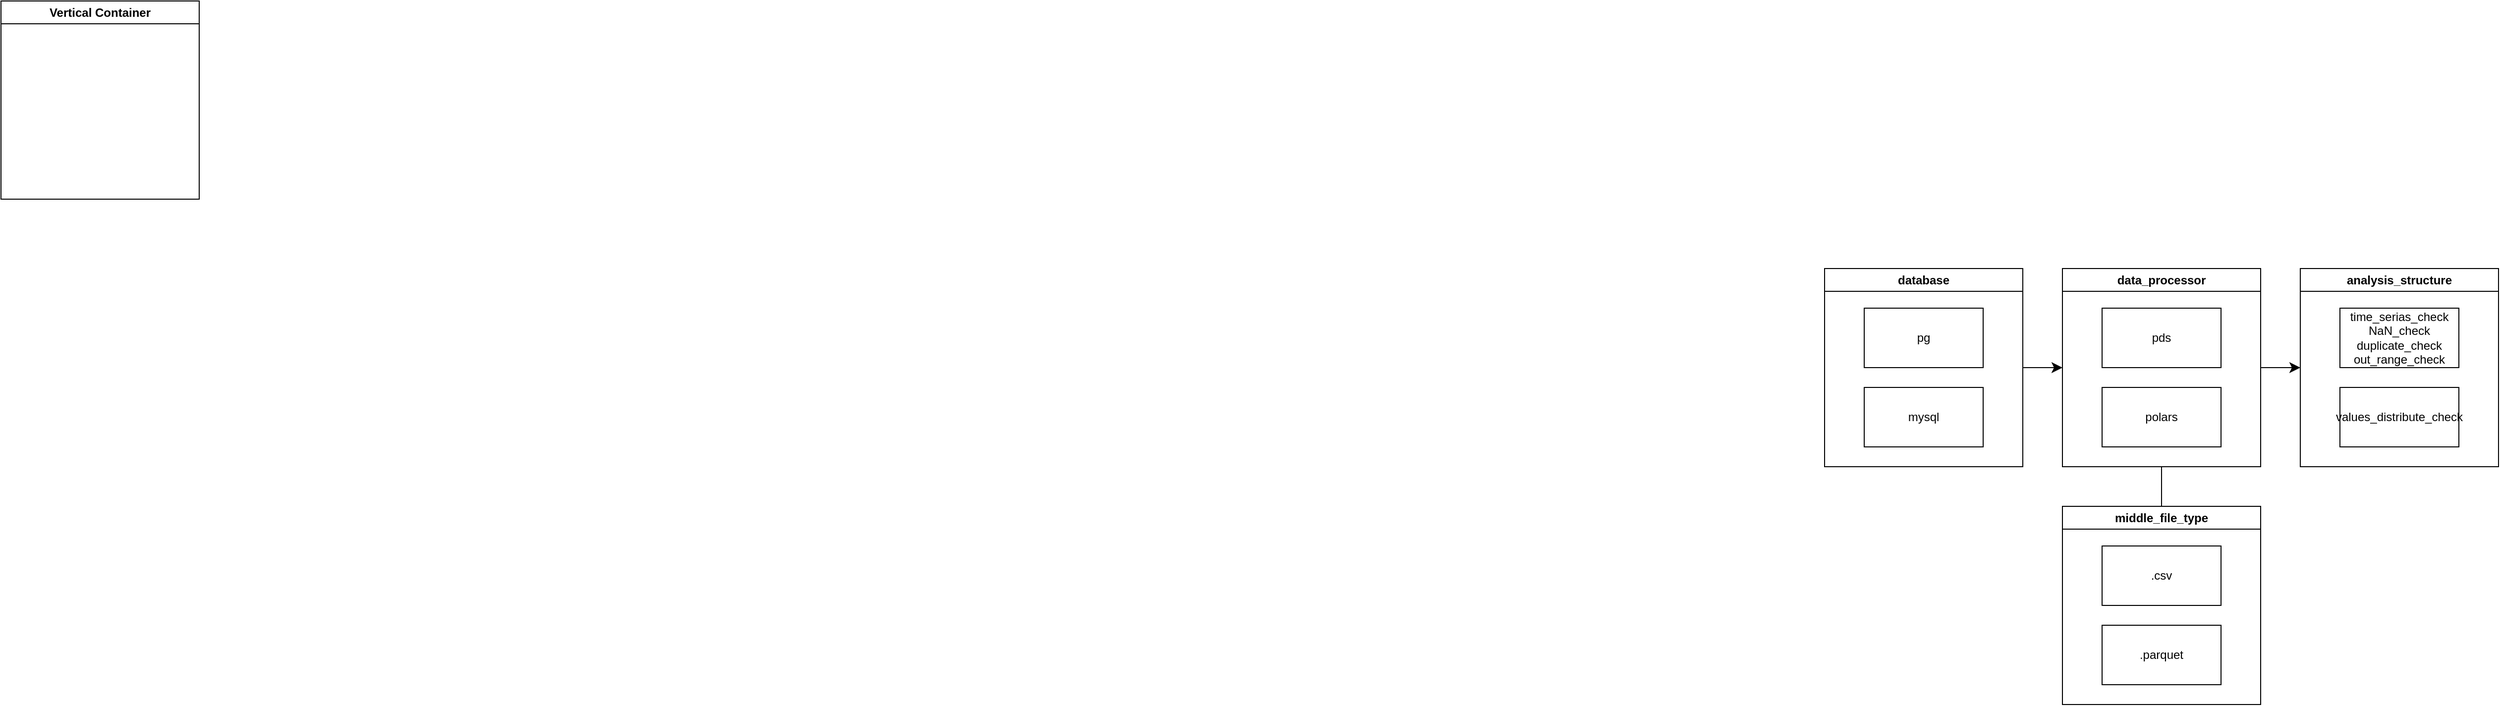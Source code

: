 <mxfile version="26.0.4">
  <diagram name="第 1 页" id="TNWWmJBsXNTUD4CnJM2r">
    <mxGraphModel dx="3530" dy="1020" grid="1" gridSize="10" guides="1" tooltips="1" connect="1" arrows="1" fold="1" page="0" pageScale="1" pageWidth="827" pageHeight="1169" math="0" shadow="0">
      <root>
        <mxCell id="0" />
        <mxCell id="1" parent="0" />
        <mxCell id="OPWOXoO3-NqjA48vfaCd-18" value="" style="edgeStyle=none;curved=1;rounded=0;orthogonalLoop=1;jettySize=auto;html=1;fontSize=12;startSize=8;endSize=8;entryX=0;entryY=0.5;entryDx=0;entryDy=0;" edge="1" parent="1" source="OPWOXoO3-NqjA48vfaCd-5" target="OPWOXoO3-NqjA48vfaCd-9">
          <mxGeometry relative="1" as="geometry" />
        </mxCell>
        <mxCell id="OPWOXoO3-NqjA48vfaCd-5" value="database" style="swimlane;whiteSpace=wrap;html=1;" vertex="1" parent="1">
          <mxGeometry x="-360" y="40" width="200" height="200" as="geometry">
            <mxRectangle x="-370" y="40" width="90" height="30" as="alternateBounds" />
          </mxGeometry>
        </mxCell>
        <mxCell id="OPWOXoO3-NqjA48vfaCd-3" value="pg" style="rounded=0;whiteSpace=wrap;html=1;" vertex="1" parent="OPWOXoO3-NqjA48vfaCd-5">
          <mxGeometry x="40" y="40" width="120" height="60" as="geometry" />
        </mxCell>
        <mxCell id="OPWOXoO3-NqjA48vfaCd-4" value="mysql" style="rounded=0;whiteSpace=wrap;html=1;" vertex="1" parent="OPWOXoO3-NqjA48vfaCd-5">
          <mxGeometry x="40" y="120" width="120" height="60" as="geometry" />
        </mxCell>
        <mxCell id="OPWOXoO3-NqjA48vfaCd-6" value="Vertical Container" style="swimlane;whiteSpace=wrap;html=1;" vertex="1" parent="1">
          <mxGeometry x="-2200" y="-230" width="200" height="200" as="geometry" />
        </mxCell>
        <mxCell id="OPWOXoO3-NqjA48vfaCd-19" value="" style="edgeStyle=none;curved=1;rounded=0;orthogonalLoop=1;jettySize=auto;html=1;fontSize=12;startSize=8;endSize=8;entryX=0;entryY=0.5;entryDx=0;entryDy=0;" edge="1" parent="1" source="OPWOXoO3-NqjA48vfaCd-9" target="OPWOXoO3-NqjA48vfaCd-15">
          <mxGeometry relative="1" as="geometry" />
        </mxCell>
        <mxCell id="OPWOXoO3-NqjA48vfaCd-20" style="edgeStyle=none;curved=1;rounded=0;orthogonalLoop=1;jettySize=auto;html=1;exitX=0.5;exitY=1;exitDx=0;exitDy=0;fontSize=12;startSize=8;endSize=8;strokeColor=default;endArrow=none;endFill=0;" edge="1" parent="1" source="OPWOXoO3-NqjA48vfaCd-9" target="OPWOXoO3-NqjA48vfaCd-12">
          <mxGeometry relative="1" as="geometry" />
        </mxCell>
        <mxCell id="OPWOXoO3-NqjA48vfaCd-9" value="data_processor" style="swimlane;whiteSpace=wrap;html=1;" vertex="1" parent="1">
          <mxGeometry x="-120" y="40" width="200" height="200" as="geometry">
            <mxRectangle x="-120" y="40" width="120" height="30" as="alternateBounds" />
          </mxGeometry>
        </mxCell>
        <mxCell id="OPWOXoO3-NqjA48vfaCd-10" value="pds" style="rounded=0;whiteSpace=wrap;html=1;" vertex="1" parent="OPWOXoO3-NqjA48vfaCd-9">
          <mxGeometry x="40" y="40" width="120" height="60" as="geometry" />
        </mxCell>
        <mxCell id="OPWOXoO3-NqjA48vfaCd-11" value="polars" style="rounded=0;whiteSpace=wrap;html=1;" vertex="1" parent="OPWOXoO3-NqjA48vfaCd-9">
          <mxGeometry x="40" y="120" width="120" height="60" as="geometry" />
        </mxCell>
        <mxCell id="OPWOXoO3-NqjA48vfaCd-12" value="middle_file_type" style="swimlane;whiteSpace=wrap;html=1;" vertex="1" parent="1">
          <mxGeometry x="-120" y="280" width="200" height="200" as="geometry" />
        </mxCell>
        <mxCell id="OPWOXoO3-NqjA48vfaCd-13" value=".csv" style="rounded=0;whiteSpace=wrap;html=1;" vertex="1" parent="OPWOXoO3-NqjA48vfaCd-12">
          <mxGeometry x="40" y="40" width="120" height="60" as="geometry" />
        </mxCell>
        <mxCell id="OPWOXoO3-NqjA48vfaCd-14" value=".parquet" style="rounded=0;whiteSpace=wrap;html=1;" vertex="1" parent="OPWOXoO3-NqjA48vfaCd-12">
          <mxGeometry x="40" y="120" width="120" height="60" as="geometry" />
        </mxCell>
        <mxCell id="OPWOXoO3-NqjA48vfaCd-15" value="analysis_structure" style="swimlane;whiteSpace=wrap;html=1;" vertex="1" parent="1">
          <mxGeometry x="120" y="40" width="200" height="200" as="geometry" />
        </mxCell>
        <mxCell id="OPWOXoO3-NqjA48vfaCd-16" value="time_serias_check&lt;div&gt;NaN_check&lt;/div&gt;&lt;div&gt;duplicate_check&lt;/div&gt;&lt;div&gt;out_range_check&lt;/div&gt;" style="rounded=0;whiteSpace=wrap;html=1;" vertex="1" parent="OPWOXoO3-NqjA48vfaCd-15">
          <mxGeometry x="40" y="40" width="120" height="60" as="geometry" />
        </mxCell>
        <mxCell id="OPWOXoO3-NqjA48vfaCd-17" value="values_distribute_check" style="rounded=0;whiteSpace=wrap;html=1;" vertex="1" parent="OPWOXoO3-NqjA48vfaCd-15">
          <mxGeometry x="40" y="120" width="120" height="60" as="geometry" />
        </mxCell>
      </root>
    </mxGraphModel>
  </diagram>
</mxfile>
